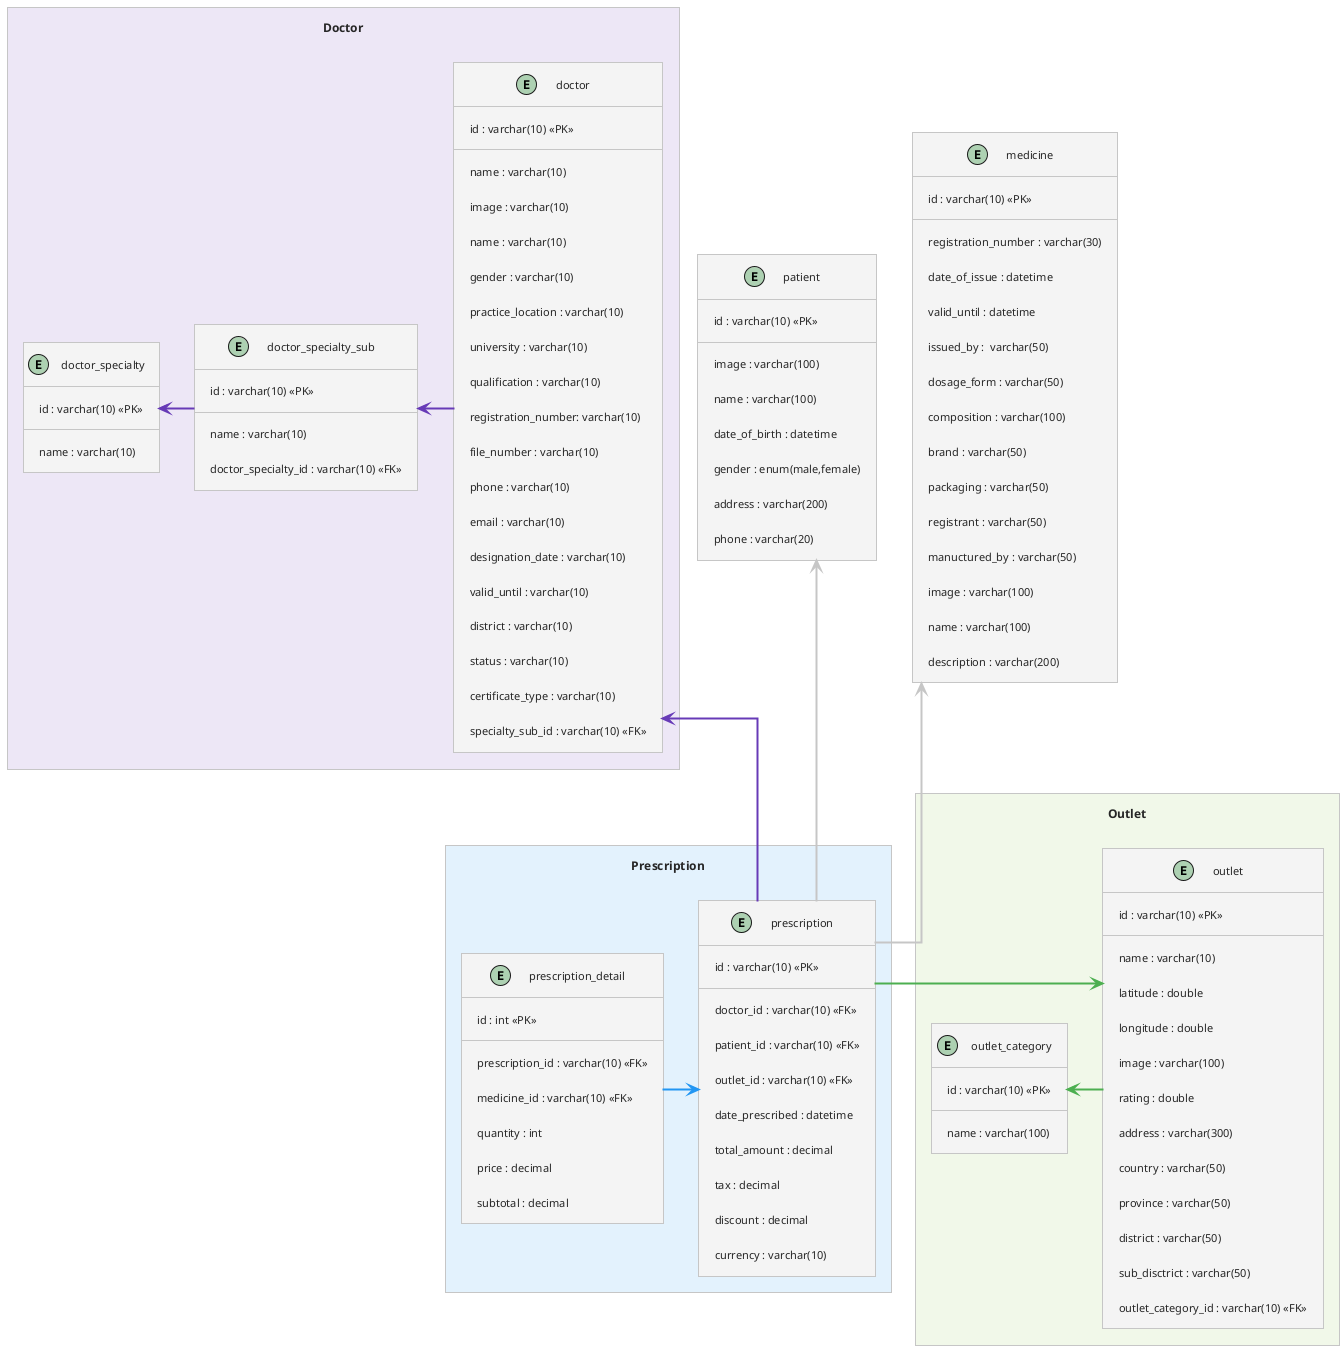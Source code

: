 @startuml
!theme carbon-gray
skinparam backgroundColor #white
skinparam defaultFontName Arial

skinparam linetype ortho
skinparam arrowThickness 2

!$line_color_doctor = "#673AB7"
!$line_color_outlet = "#4CAF50"
!$line_color_prescription = "#2196F3"

!$rectangle_color_doctor = "#EDE7F6"
!$rectangle_color_outlet = "#F1F8E9"
!$rectangle_color_prescription = "#E3F2FD"

rectangle "Doctor" $rectangle_color_doctor {
    entity doctor { 
        id : varchar(10) <<PK>>
        --
        name : varchar(10)
        image : varchar(10)
        name : varchar(10)
        gender : varchar(10)
        practice_location : varchar(10)
        university : varchar(10)
        qualification : varchar(10)
        registration_number: varchar(10)
        file_number : varchar(10)
        phone : varchar(10)
        email : varchar(10)
        designation_date : varchar(10)
        valid_until : varchar(10)
        district : varchar(10)
        status : varchar(10)
        certificate_type : varchar(10)
        specialty_sub_id : varchar(10) <<FK>>
    }

    entity doctor_specialty_sub { 
        id : varchar(10) <<PK>>
        --
        name : varchar(10)
        doctor_specialty_id : varchar(10) <<FK>>
    }

    entity doctor_specialty { 
        id : varchar(10) <<PK>>
        --
        name : varchar(10)
    }
}
entity patient { 
    id : varchar(10) <<PK>>
    --
    image : varchar(100)
    name : varchar(100)
    date_of_birth : datetime
    gender : enum(male,female)
    address : varchar(200)
    phone : varchar(20)
}

entity medicine { 
    id : varchar(10) <<PK>>
    --
    registration_number : varchar(30)
    date_of_issue : datetime
    valid_until : datetime
    issued_by :  varchar(50)
    dosage_form : varchar(50)
    composition : varchar(100)
    brand : varchar(50)
    packaging : varchar(50)
    registrant : varchar(50)
    manuctured_by : varchar(50)
    image : varchar(100)
    name : varchar(100)
    description : varchar(200)
}

rectangle "Prescription" $rectangle_color_prescription {
    entity prescription { 
        id : varchar(10) <<PK>>
        --
        doctor_id : varchar(10) <<FK>>
        patient_id : varchar(10) <<FK>>
        outlet_id : varchar(10) <<FK>>
        date_prescribed : datetime
        total_amount : decimal
        tax : decimal
        discount : decimal
        currency : varchar(10)
    }

    entity prescription_detail { 
        id : int <<PK>>
        --
        prescription_id : varchar(10) <<FK>>
        medicine_id : varchar(10) <<FK>>
        quantity : int
        price : decimal
        subtotal : decimal
    }
}

rectangle "Outlet" $rectangle_color_outlet {
    entity outlet { 
        id : varchar(10) <<PK>>
        --
        name : varchar(10)
        latitude : double
        longitude : double
        image : varchar(100)
        rating : double
        address : varchar(300)
        country : varchar(50)
        province : varchar(50)
        district : varchar(50)
        sub_disctrict : varchar(50)
        outlet_category_id : varchar(10) <<FK>>
    }

    entity outlet_category { 
        id : varchar(10) <<PK>>
        --
        name : varchar(100)
    }
}

doctor_specialty <- doctor_specialty_sub $line_color_doctor
doctor_specialty_sub <- doctor $line_color_doctor
doctor <-- prescription $line_color_doctor

outlet <- prescription  $line_color_outlet
outlet_category <- outlet $line_color_outlet


prescription_detail -> prescription  $line_color_prescription

patient <-- prescription
medicine <-- prescription

@enduml